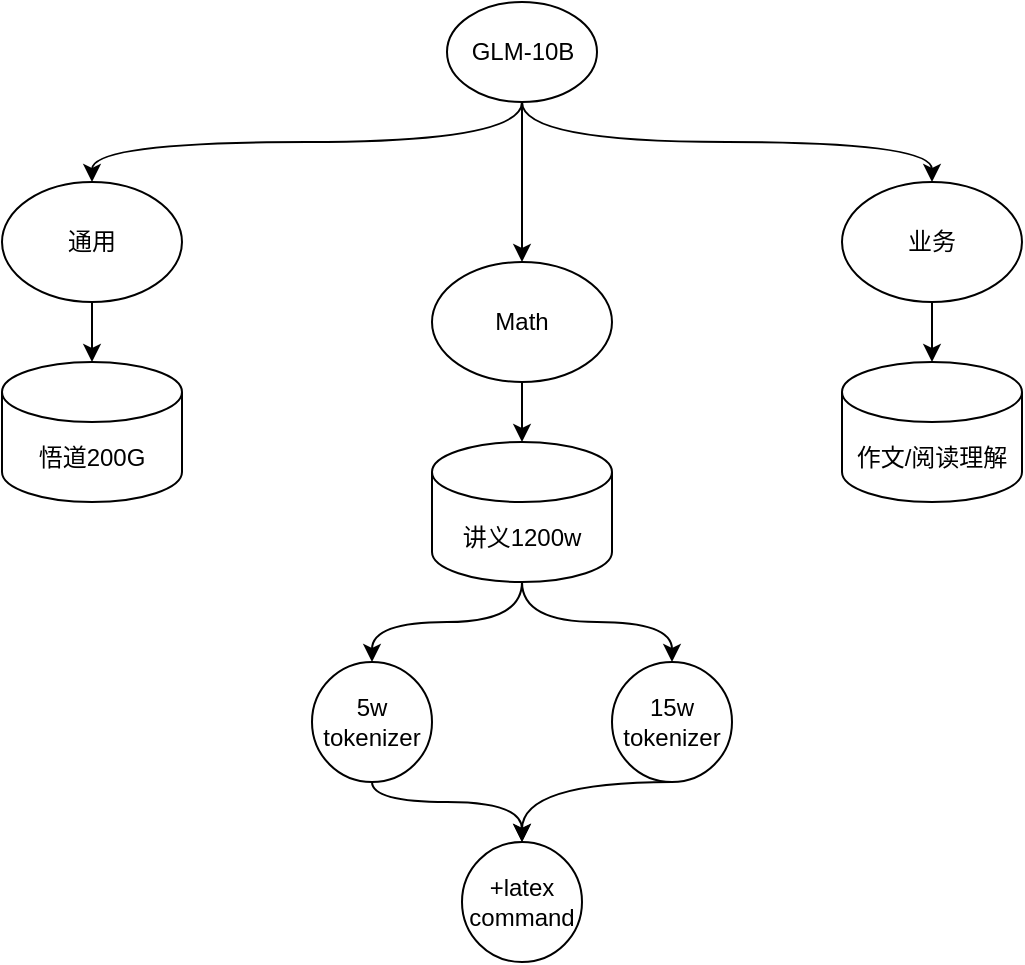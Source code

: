 <mxfile version="21.3.2" type="github">
  <diagram name="第 1 页" id="JVcsUYehm8d8_0C-aW2x">
    <mxGraphModel dx="1159" dy="621" grid="1" gridSize="10" guides="1" tooltips="1" connect="1" arrows="1" fold="1" page="1" pageScale="1" pageWidth="827" pageHeight="1169" math="0" shadow="0">
      <root>
        <mxCell id="0" />
        <mxCell id="1" parent="0" />
        <mxCell id="w1Tw4Vgy_pDU0G5uJ-N5-5" style="edgeStyle=none;rounded=0;orthogonalLoop=1;jettySize=auto;html=1;exitX=0.5;exitY=1;exitDx=0;exitDy=0;entryX=0.5;entryY=0;entryDx=0;entryDy=0;entryPerimeter=0;" edge="1" parent="1" source="-ExndlOX1vHBLT9ZD7r--1" target="-ExndlOX1vHBLT9ZD7r--16">
          <mxGeometry relative="1" as="geometry" />
        </mxCell>
        <mxCell id="-ExndlOX1vHBLT9ZD7r--1" value="业务" style="ellipse;whiteSpace=wrap;html=1;" parent="1" vertex="1">
          <mxGeometry x="570" y="110" width="90" height="60" as="geometry" />
        </mxCell>
        <mxCell id="-ExndlOX1vHBLT9ZD7r--11" style="edgeStyle=orthogonalEdgeStyle;curved=1;rounded=0;orthogonalLoop=1;jettySize=auto;html=1;entryX=0.5;entryY=0;entryDx=0;entryDy=0;exitX=0.5;exitY=1;exitDx=0;exitDy=0;" parent="1" source="-ExndlOX1vHBLT9ZD7r--2" target="-ExndlOX1vHBLT9ZD7r--5" edge="1">
          <mxGeometry relative="1" as="geometry">
            <mxPoint x="360" y="130" as="sourcePoint" />
          </mxGeometry>
        </mxCell>
        <mxCell id="-ExndlOX1vHBLT9ZD7r--12" style="edgeStyle=orthogonalEdgeStyle;curved=1;rounded=0;orthogonalLoop=1;jettySize=auto;html=1;exitX=0.5;exitY=1;exitDx=0;exitDy=0;" parent="1" source="-ExndlOX1vHBLT9ZD7r--2" target="-ExndlOX1vHBLT9ZD7r--4" edge="1">
          <mxGeometry relative="1" as="geometry">
            <mxPoint x="410" y="110" as="sourcePoint" />
          </mxGeometry>
        </mxCell>
        <mxCell id="-ExndlOX1vHBLT9ZD7r--13" style="edgeStyle=orthogonalEdgeStyle;curved=1;rounded=0;orthogonalLoop=1;jettySize=auto;html=1;exitX=0.5;exitY=1;exitDx=0;exitDy=0;entryX=0.5;entryY=0;entryDx=0;entryDy=0;" parent="1" source="-ExndlOX1vHBLT9ZD7r--2" target="-ExndlOX1vHBLT9ZD7r--1" edge="1">
          <mxGeometry relative="1" as="geometry">
            <mxPoint x="452.426" y="130.004" as="sourcePoint" />
          </mxGeometry>
        </mxCell>
        <mxCell id="-ExndlOX1vHBLT9ZD7r--2" value="GLM-10B" style="ellipse;whiteSpace=wrap;html=1;" parent="1" vertex="1">
          <mxGeometry x="372.5" y="20" width="75" height="50" as="geometry" />
        </mxCell>
        <mxCell id="w1Tw4Vgy_pDU0G5uJ-N5-3" style="edgeStyle=none;rounded=0;orthogonalLoop=1;jettySize=auto;html=1;exitX=0.5;exitY=1;exitDx=0;exitDy=0;entryX=0.5;entryY=0;entryDx=0;entryDy=0;entryPerimeter=0;" edge="1" parent="1" source="-ExndlOX1vHBLT9ZD7r--4" target="-ExndlOX1vHBLT9ZD7r--14">
          <mxGeometry relative="1" as="geometry" />
        </mxCell>
        <mxCell id="-ExndlOX1vHBLT9ZD7r--4" value="Math" style="ellipse;whiteSpace=wrap;html=1;" parent="1" vertex="1">
          <mxGeometry x="365" y="150" width="90" height="60" as="geometry" />
        </mxCell>
        <mxCell id="w1Tw4Vgy_pDU0G5uJ-N5-4" style="edgeStyle=none;rounded=0;orthogonalLoop=1;jettySize=auto;html=1;exitX=0.5;exitY=1;exitDx=0;exitDy=0;entryX=0.5;entryY=0;entryDx=0;entryDy=0;entryPerimeter=0;" edge="1" parent="1" source="-ExndlOX1vHBLT9ZD7r--5" target="-ExndlOX1vHBLT9ZD7r--15">
          <mxGeometry relative="1" as="geometry" />
        </mxCell>
        <mxCell id="-ExndlOX1vHBLT9ZD7r--5" value="通用" style="ellipse;whiteSpace=wrap;html=1;" parent="1" vertex="1">
          <mxGeometry x="150" y="110" width="90" height="60" as="geometry" />
        </mxCell>
        <mxCell id="-ExndlOX1vHBLT9ZD7r--24" style="edgeStyle=orthogonalEdgeStyle;curved=1;rounded=0;orthogonalLoop=1;jettySize=auto;html=1;exitX=0.5;exitY=1;exitDx=0;exitDy=0;exitPerimeter=0;entryX=0.5;entryY=0;entryDx=0;entryDy=0;" parent="1" source="-ExndlOX1vHBLT9ZD7r--14" target="-ExndlOX1vHBLT9ZD7r--18" edge="1">
          <mxGeometry relative="1" as="geometry" />
        </mxCell>
        <mxCell id="w1Tw4Vgy_pDU0G5uJ-N5-2" style="edgeStyle=orthogonalEdgeStyle;curved=1;rounded=0;orthogonalLoop=1;jettySize=auto;html=1;exitX=0.5;exitY=1;exitDx=0;exitDy=0;exitPerimeter=0;entryX=0.5;entryY=0;entryDx=0;entryDy=0;" edge="1" parent="1" source="-ExndlOX1vHBLT9ZD7r--14" target="-ExndlOX1vHBLT9ZD7r--17">
          <mxGeometry relative="1" as="geometry" />
        </mxCell>
        <mxCell id="-ExndlOX1vHBLT9ZD7r--14" value="讲义1200w" style="shape=cylinder3;whiteSpace=wrap;html=1;boundedLbl=1;backgroundOutline=1;size=15;" parent="1" vertex="1">
          <mxGeometry x="365" y="240" width="90" height="70" as="geometry" />
        </mxCell>
        <mxCell id="-ExndlOX1vHBLT9ZD7r--15" value="悟道200G" style="shape=cylinder3;whiteSpace=wrap;html=1;boundedLbl=1;backgroundOutline=1;size=15;" parent="1" vertex="1">
          <mxGeometry x="150" y="200" width="90" height="70" as="geometry" />
        </mxCell>
        <mxCell id="-ExndlOX1vHBLT9ZD7r--16" value="作文/阅读理解" style="shape=cylinder3;whiteSpace=wrap;html=1;boundedLbl=1;backgroundOutline=1;size=15;" parent="1" vertex="1">
          <mxGeometry x="570" y="200" width="90" height="70" as="geometry" />
        </mxCell>
        <mxCell id="-ExndlOX1vHBLT9ZD7r--26" style="edgeStyle=orthogonalEdgeStyle;curved=1;rounded=0;orthogonalLoop=1;jettySize=auto;html=1;exitX=0.5;exitY=1;exitDx=0;exitDy=0;entryX=0.5;entryY=0;entryDx=0;entryDy=0;" parent="1" source="-ExndlOX1vHBLT9ZD7r--17" target="-ExndlOX1vHBLT9ZD7r--20" edge="1">
          <mxGeometry relative="1" as="geometry">
            <Array as="points">
              <mxPoint x="335" y="420" />
              <mxPoint x="410" y="420" />
            </Array>
          </mxGeometry>
        </mxCell>
        <mxCell id="-ExndlOX1vHBLT9ZD7r--17" value="5w tokenizer" style="ellipse;whiteSpace=wrap;html=1;aspect=fixed;" parent="1" vertex="1">
          <mxGeometry x="305" y="350" width="60" height="60" as="geometry" />
        </mxCell>
        <mxCell id="-ExndlOX1vHBLT9ZD7r--27" style="edgeStyle=orthogonalEdgeStyle;curved=1;rounded=0;orthogonalLoop=1;jettySize=auto;html=1;exitX=0.5;exitY=1;exitDx=0;exitDy=0;entryX=0.5;entryY=0;entryDx=0;entryDy=0;" parent="1" source="-ExndlOX1vHBLT9ZD7r--18" target="-ExndlOX1vHBLT9ZD7r--20" edge="1">
          <mxGeometry relative="1" as="geometry">
            <Array as="points">
              <mxPoint x="410" y="410" />
            </Array>
          </mxGeometry>
        </mxCell>
        <mxCell id="-ExndlOX1vHBLT9ZD7r--18" value="15w tokenizer" style="ellipse;whiteSpace=wrap;html=1;aspect=fixed;" parent="1" vertex="1">
          <mxGeometry x="455" y="350" width="60" height="60" as="geometry" />
        </mxCell>
        <mxCell id="-ExndlOX1vHBLT9ZD7r--20" value="+latex command" style="ellipse;whiteSpace=wrap;html=1;aspect=fixed;" parent="1" vertex="1">
          <mxGeometry x="380" y="440" width="60" height="60" as="geometry" />
        </mxCell>
      </root>
    </mxGraphModel>
  </diagram>
</mxfile>
